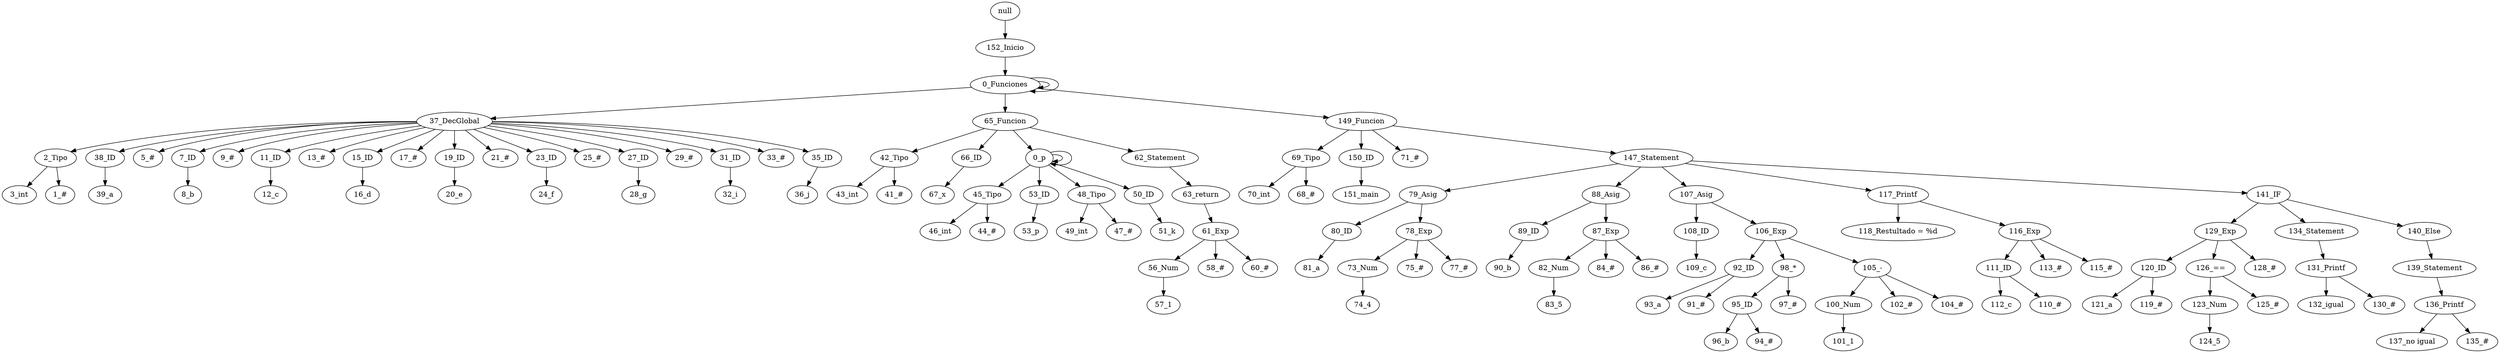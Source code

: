 digraph {
"null" -> "152_Inicio";
"152_Inicio" -> "0_Funciones";
"0_Funciones" -> "0_Funciones";
"0_Funciones" -> "0_Funciones";
"0_Funciones" -> "37_DecGlobal";
"37_DecGlobal" -> "2_Tipo";
"2_Tipo" -> "3_int";
"2_Tipo" -> "1_#";
"37_DecGlobal" -> "38_ID";
"38_ID" -> "39_a";
"37_DecGlobal" -> "5_#";
"37_DecGlobal" -> "7_ID";
"7_ID" -> "8_b";
"37_DecGlobal" -> "9_#";
"37_DecGlobal" -> "11_ID";
"11_ID" -> "12_c";
"37_DecGlobal" -> "13_#";
"37_DecGlobal" -> "15_ID";
"15_ID" -> "16_d";
"37_DecGlobal" -> "17_#";
"37_DecGlobal" -> "19_ID";
"19_ID" -> "20_e";
"37_DecGlobal" -> "21_#";
"37_DecGlobal" -> "23_ID";
"23_ID" -> "24_f";
"37_DecGlobal" -> "25_#";
"37_DecGlobal" -> "27_ID";
"27_ID" -> "28_g";
"37_DecGlobal" -> "29_#";
"37_DecGlobal" -> "31_ID";
"31_ID" -> "32_i";
"37_DecGlobal" -> "33_#";
"37_DecGlobal" -> "35_ID";
"35_ID" -> "36_j";
"0_Funciones" -> "65_Funcion";
"65_Funcion" -> "42_Tipo";
"42_Tipo" -> "43_int";
"42_Tipo" -> "41_#";
"65_Funcion" -> "66_ID";
"66_ID" -> "67_x";
"65_Funcion" -> "0_p";
"0_p" -> "45_Tipo";
"45_Tipo" -> "46_int";
"45_Tipo" -> "44_#";
"0_p" -> "0_p";
"0_p" -> "53_ID";
"53_ID" -> "53_p";
"0_p" -> "0_p";
"0_p" -> "48_Tipo";
"48_Tipo" -> "49_int";
"48_Tipo" -> "47_#";
"0_p" -> "50_ID";
"50_ID" -> "51_k";
"65_Funcion" -> "62_Statement";
"62_Statement" -> "63_return";
"63_return" -> "61_Exp";
"61_Exp" -> "56_Num";
"56_Num" -> "57_1";
"61_Exp" -> "58_#";
"61_Exp" -> "60_#";
"0_Funciones" -> "149_Funcion";
"149_Funcion" -> "69_Tipo";
"69_Tipo" -> "70_int";
"69_Tipo" -> "68_#";
"149_Funcion" -> "150_ID";
"150_ID" -> "151_main";
"149_Funcion" -> "71_#";
"149_Funcion" -> "147_Statement";
"147_Statement" -> "79_Asig";
"79_Asig" -> "80_ID";
"80_ID" -> "81_a";
"79_Asig" -> "78_Exp";
"78_Exp" -> "73_Num";
"73_Num" -> "74_4";
"78_Exp" -> "75_#";
"78_Exp" -> "77_#";
"147_Statement" -> "88_Asig";
"88_Asig" -> "89_ID";
"89_ID" -> "90_b";
"88_Asig" -> "87_Exp";
"87_Exp" -> "82_Num";
"82_Num" -> "83_5";
"87_Exp" -> "84_#";
"87_Exp" -> "86_#";
"147_Statement" -> "107_Asig";
"107_Asig" -> "108_ID";
"108_ID" -> "109_c";
"107_Asig" -> "106_Exp";
"106_Exp" -> "92_ID";
"92_ID" -> "93_a";
"92_ID" -> "91_#";
"106_Exp" -> "98_*";
"98_*" -> "95_ID";
"95_ID" -> "96_b";
"95_ID" -> "94_#";
"98_*" -> "97_#";
"106_Exp" -> "105_-";
"105_-" -> "100_Num";
"100_Num" -> "101_1";
"105_-" -> "102_#";
"105_-" -> "104_#";
"147_Statement" -> "117_Printf";
"117_Printf" -> "118_Restultado = %d\n";
"117_Printf" -> "116_Exp";
"116_Exp" -> "111_ID";
"111_ID" -> "112_c";
"111_ID" -> "110_#";
"116_Exp" -> "113_#";
"116_Exp" -> "115_#";
"147_Statement" -> "141_IF";
"141_IF" -> "129_Exp";
"129_Exp" -> "120_ID";
"120_ID" -> "121_a";
"120_ID" -> "119_#";
"129_Exp" -> "126_==";
"126_==" -> "123_Num";
"123_Num" -> "124_5";
"126_==" -> "125_#";
"129_Exp" -> "128_#";
"141_IF" -> "134_Statement";
"134_Statement" -> "131_Printf";
"131_Printf" -> "132_igual\n";
"131_Printf" -> "130_#";
"141_IF" -> "140_Else";
"140_Else" -> "139_Statement";
"139_Statement" -> "136_Printf";
"136_Printf" -> "137_no igual\n";
"136_Printf" -> "135_#";
}